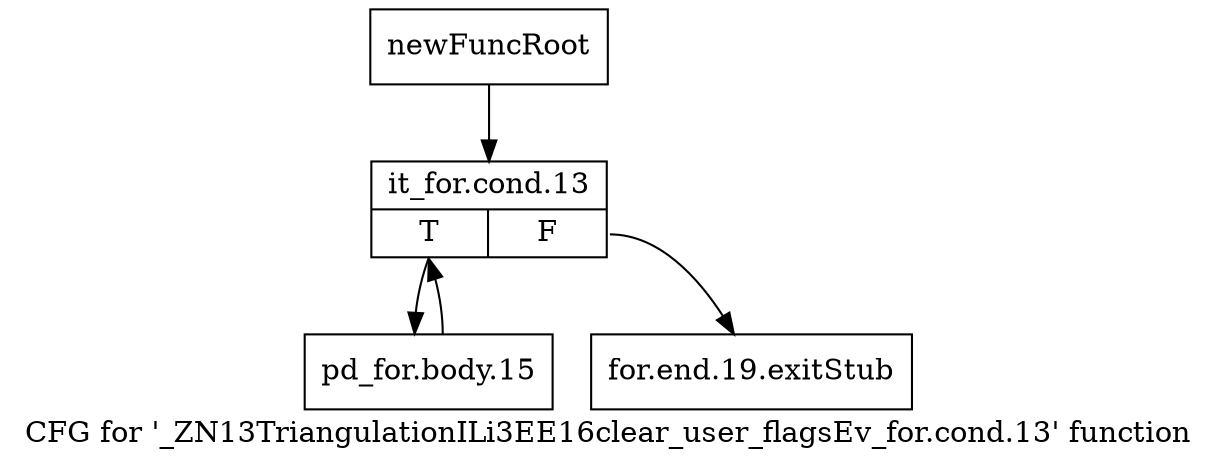 digraph "CFG for '_ZN13TriangulationILi3EE16clear_user_flagsEv_for.cond.13' function" {
	label="CFG for '_ZN13TriangulationILi3EE16clear_user_flagsEv_for.cond.13' function";

	Node0x97cae40 [shape=record,label="{newFuncRoot}"];
	Node0x97cae40 -> Node0x97caee0;
	Node0x97cae90 [shape=record,label="{for.end.19.exitStub}"];
	Node0x97caee0 [shape=record,label="{it_for.cond.13|{<s0>T|<s1>F}}"];
	Node0x97caee0:s0 -> Node0x97caf30;
	Node0x97caee0:s1 -> Node0x97cae90;
	Node0x97caf30 [shape=record,label="{pd_for.body.15}"];
	Node0x97caf30 -> Node0x97caee0;
}
